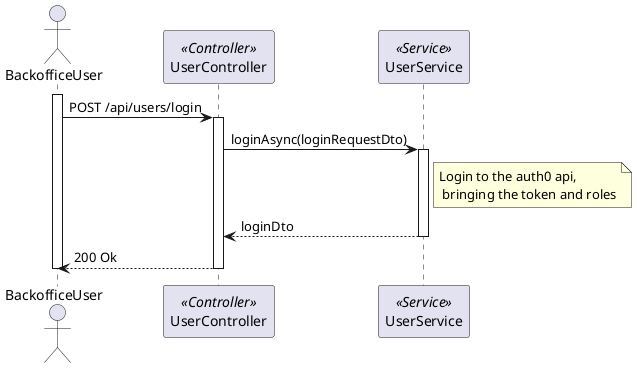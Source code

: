 @startuml level3

actor "BackofficeUser" as UserP
participant "UserController" as Controller <<Controller>>
participant "UserService" as Service <<Service>>

activate UserP

    UserP-> Controller : POST /api/users/login

    activate Controller

        Controller -> Service : loginAsync(loginRequestDto)

        activate Service

            Note  right of Service: Login to the auth0 api,\n bringing the token and roles

            Service --> Controller : loginDto

        deactivate Service

        UserP <-- Controller : 200 Ok

    deactivate Controller

deactivate UserP


@enduml